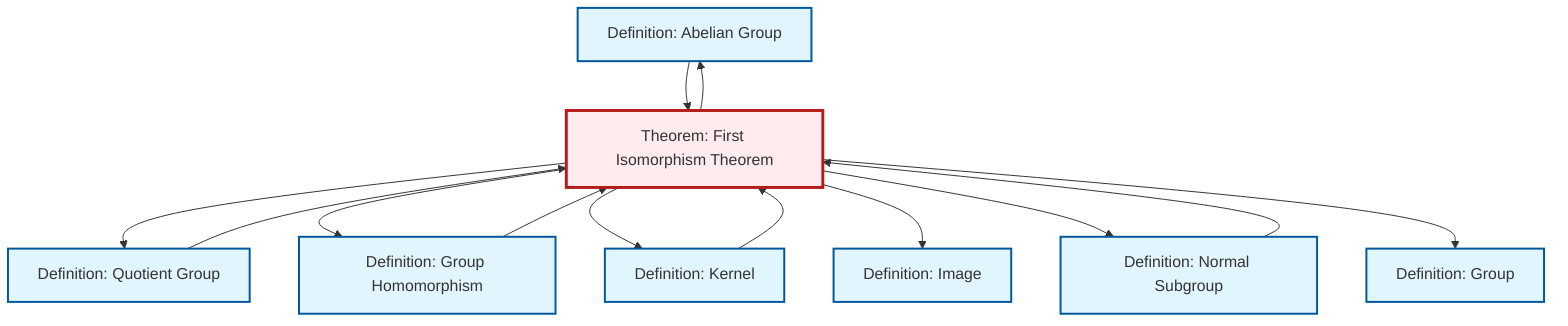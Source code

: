 graph TD
    classDef definition fill:#e1f5fe,stroke:#01579b,stroke-width:2px
    classDef theorem fill:#f3e5f5,stroke:#4a148c,stroke-width:2px
    classDef axiom fill:#fff3e0,stroke:#e65100,stroke-width:2px
    classDef example fill:#e8f5e9,stroke:#1b5e20,stroke-width:2px
    classDef current fill:#ffebee,stroke:#b71c1c,stroke-width:3px
    def-abelian-group["Definition: Abelian Group"]:::definition
    def-kernel["Definition: Kernel"]:::definition
    thm-first-isomorphism["Theorem: First Isomorphism Theorem"]:::theorem
    def-normal-subgroup["Definition: Normal Subgroup"]:::definition
    def-group["Definition: Group"]:::definition
    def-homomorphism["Definition: Group Homomorphism"]:::definition
    def-image["Definition: Image"]:::definition
    def-quotient-group["Definition: Quotient Group"]:::definition
    thm-first-isomorphism --> def-quotient-group
    thm-first-isomorphism --> def-homomorphism
    def-homomorphism --> thm-first-isomorphism
    thm-first-isomorphism --> def-kernel
    thm-first-isomorphism --> def-image
    thm-first-isomorphism --> def-normal-subgroup
    def-normal-subgroup --> thm-first-isomorphism
    def-quotient-group --> thm-first-isomorphism
    thm-first-isomorphism --> def-group
    def-kernel --> thm-first-isomorphism
    thm-first-isomorphism --> def-abelian-group
    def-abelian-group --> thm-first-isomorphism
    class thm-first-isomorphism current